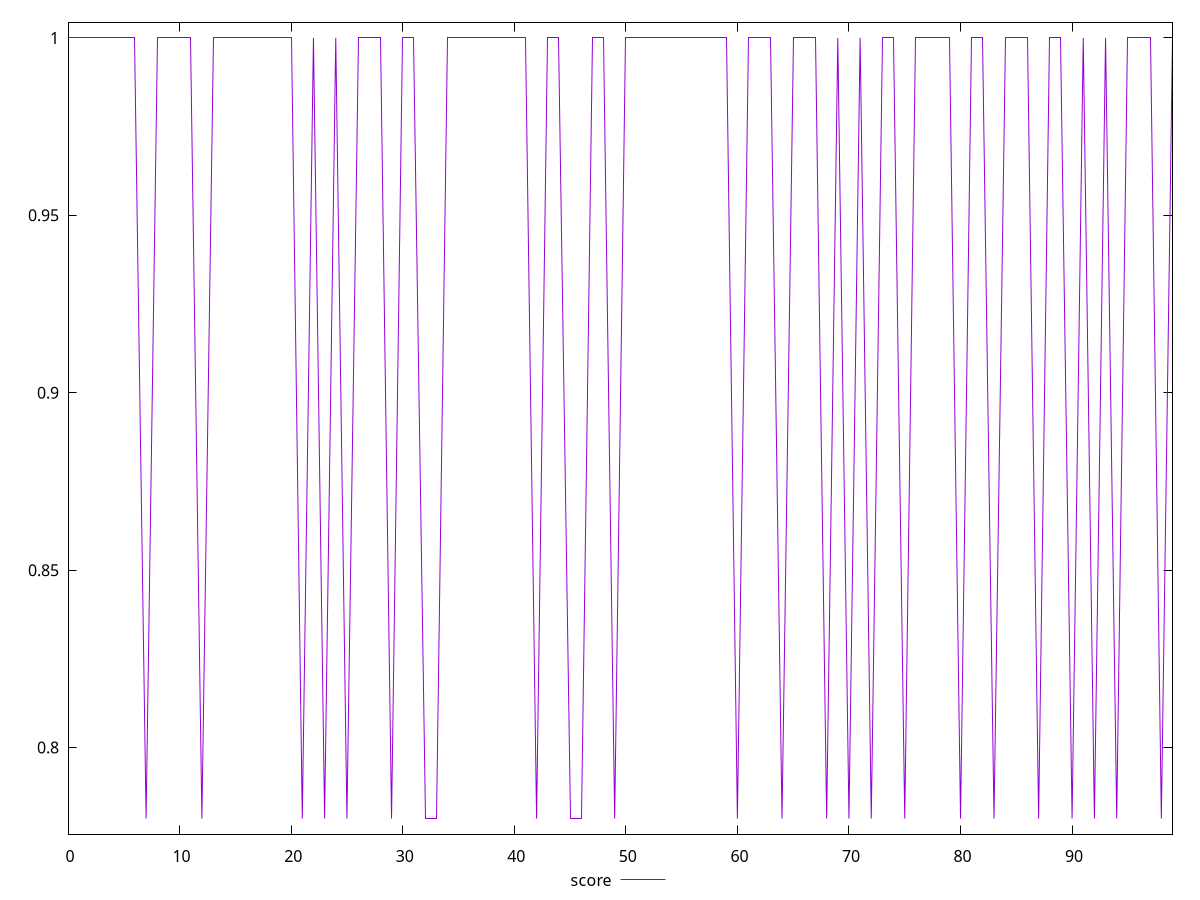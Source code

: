 reset

$score <<EOF
0 1
1 1
2 1
3 1
4 1
5 1
6 1
7 0.78
8 1
9 1
10 1
11 1
12 0.78
13 1
14 1
15 1
16 1
17 1
18 1
19 1
20 1
21 0.78
22 1
23 0.78
24 1
25 0.78
26 1
27 1
28 1
29 0.78
30 1
31 1
32 0.78
33 0.78
34 1
35 1
36 1
37 1
38 1
39 1
40 1
41 1
42 0.78
43 1
44 1
45 0.78
46 0.78
47 1
48 1
49 0.78
50 1
51 1
52 1
53 1
54 1
55 1
56 1
57 1
58 1
59 1
60 0.78
61 1
62 1
63 1
64 0.78
65 1
66 1
67 1
68 0.78
69 1
70 0.78
71 1
72 0.78
73 1
74 1
75 0.78
76 1
77 1
78 1
79 1
80 0.78
81 1
82 1
83 0.78
84 1
85 1
86 1
87 0.78
88 1
89 1
90 0.78
91 1
92 0.78
93 1
94 0.78
95 1
96 1
97 1
98 0.78
99 1
EOF

set key outside below
set xrange [0:99]
set yrange [0.7756000000000001:1.0044]
set trange [0.7756000000000001:1.0044]
set terminal svg size 640, 500 enhanced background rgb 'white'
set output "report_00025_2021-02-22T21:38:55.199Z/uses-long-cache-ttl/samples/pages+cached+noadtech+nomedia+nocss/score/values.svg"

plot $score title "score" with line

reset
